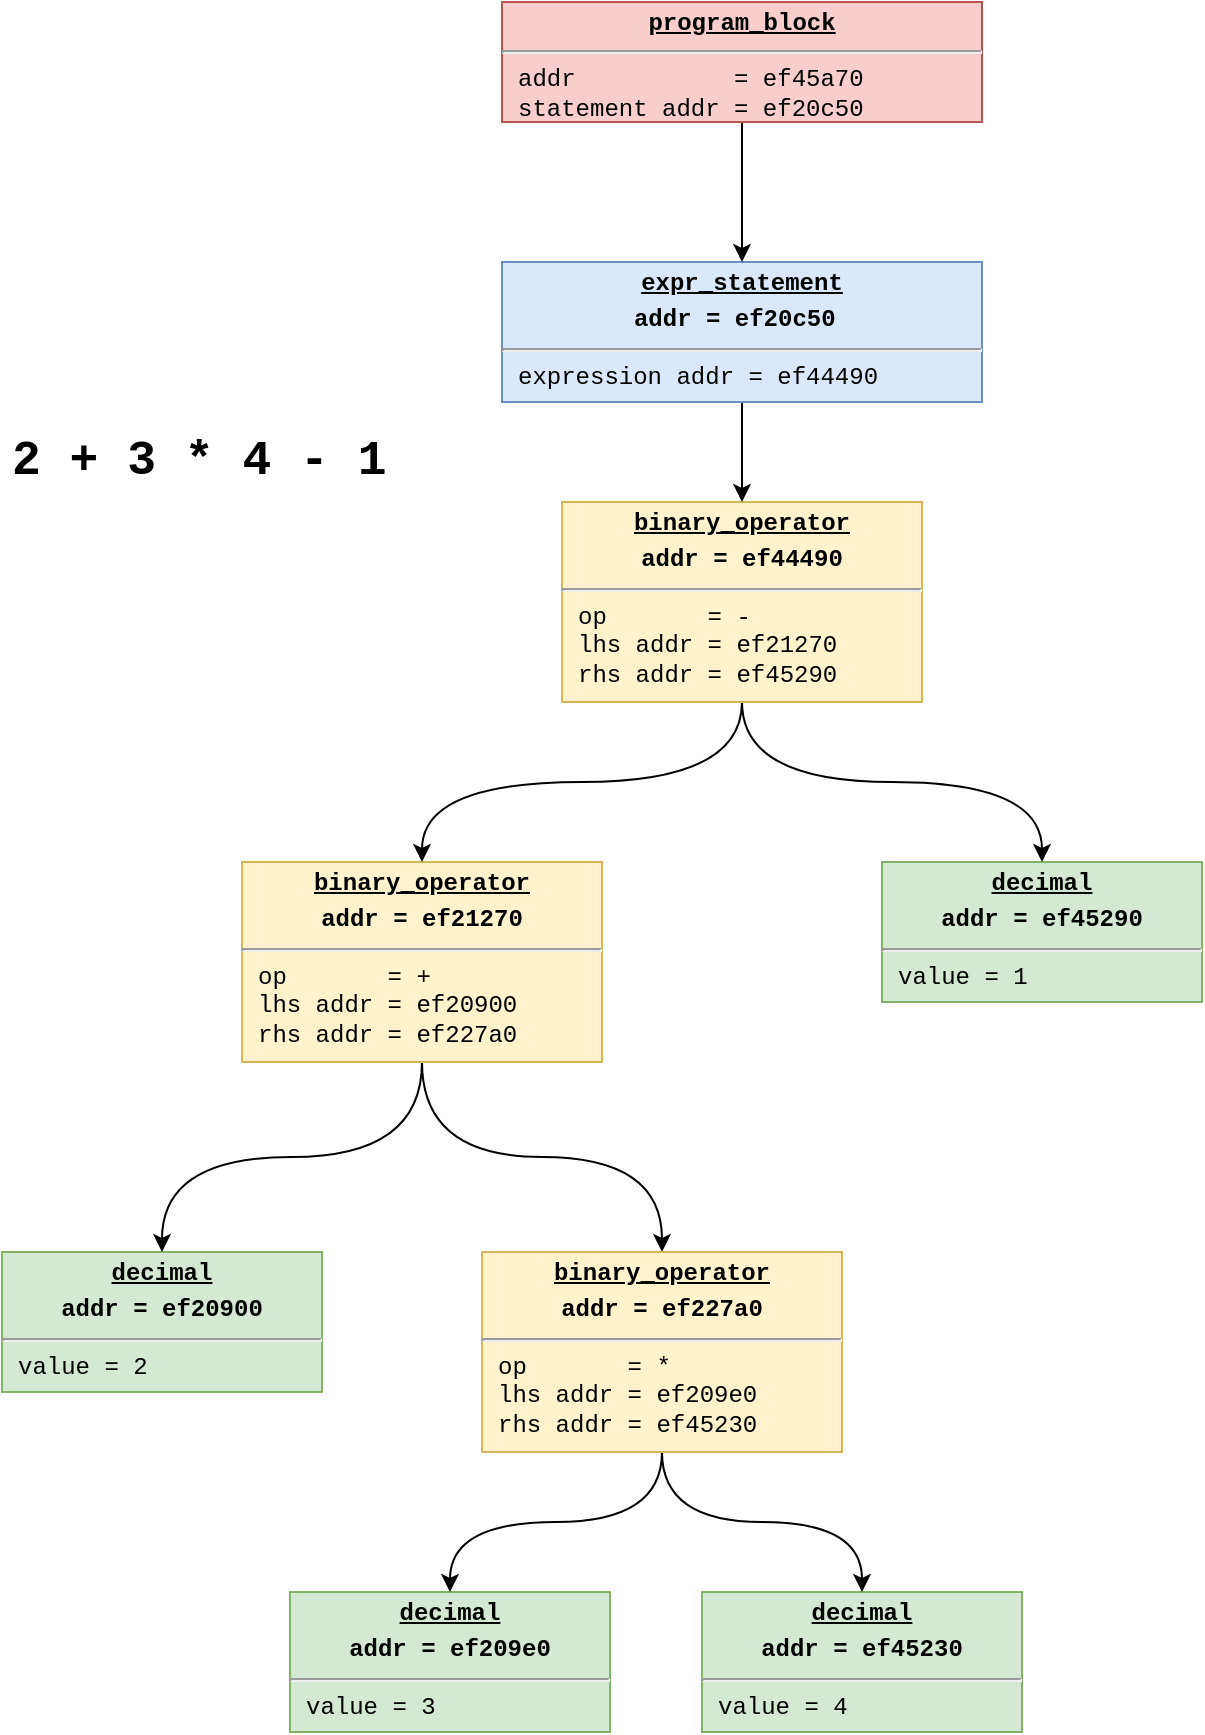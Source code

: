 <mxfile version="12.9.6" type="google"><diagram id="rIAuhGTPijC8UMZ45whV" name="Page-1"><mxGraphModel dx="1422" dy="1914" grid="1" gridSize="10" guides="1" tooltips="1" connect="1" arrows="1" fold="1" page="1" pageScale="1" pageWidth="827" pageHeight="1169" math="0" shadow="0"><root><mxCell id="0"/><mxCell id="1" parent="0"/><mxCell id="TsCh6DGBr1gXXjXZd8Ld-3" value="&lt;p style=&quot;margin: 0px ; margin-top: 4px ; text-align: center ; text-decoration: underline&quot;&gt;&lt;b&gt;decimal&lt;/b&gt;&lt;/p&gt;&lt;p style=&quot;margin: 4px 0px 0px ; text-align: center&quot;&gt;&lt;span style=&quot;text-align: left&quot;&gt;&lt;b&gt;addr = ef20900&lt;/b&gt;&lt;/span&gt;&lt;b&gt;&lt;br&gt;&lt;/b&gt;&lt;/p&gt;&lt;hr&gt;&lt;p style=&quot;margin: 0px ; margin-left: 8px&quot;&gt;value = 2&lt;br&gt;&lt;br&gt;&lt;/p&gt;" style="verticalAlign=top;align=left;overflow=fill;fontSize=12;fontFamily=Courier New;html=1;fillColor=#d5e8d4;strokeColor=#82b366;" vertex="1" parent="1"><mxGeometry x="220" y="415" width="160" height="70" as="geometry"/></mxCell><mxCell id="TsCh6DGBr1gXXjXZd8Ld-4" value="&lt;p style=&quot;margin: 0px ; margin-top: 4px ; text-align: center ; text-decoration: underline&quot;&gt;&lt;b&gt;decimal&lt;/b&gt;&lt;/p&gt;&lt;p style=&quot;margin: 4px 0px 0px ; text-align: center&quot;&gt;&lt;span style=&quot;text-align: left&quot;&gt;&lt;b&gt;addr = ef209e0&lt;/b&gt;&lt;/span&gt;&lt;b&gt;&lt;br&gt;&lt;/b&gt;&lt;/p&gt;&lt;hr&gt;&lt;p style=&quot;margin: 0px ; margin-left: 8px&quot;&gt;value = 3&lt;br&gt;&lt;/p&gt;" style="verticalAlign=top;align=left;overflow=fill;fontSize=12;fontFamily=Courier New;html=1;fillColor=#d5e8d4;strokeColor=#82b366;" vertex="1" parent="1"><mxGeometry x="364" y="585" width="160" height="70" as="geometry"/></mxCell><mxCell id="TsCh6DGBr1gXXjXZd8Ld-13" style="edgeStyle=orthogonalEdgeStyle;curved=1;orthogonalLoop=1;jettySize=auto;html=1;entryX=0.5;entryY=0;entryDx=0;entryDy=0;fontFamily=Courier New;exitX=0.5;exitY=1;exitDx=0;exitDy=0;" edge="1" parent="1" source="TsCh6DGBr1gXXjXZd8Ld-5" target="TsCh6DGBr1gXXjXZd8Ld-3"><mxGeometry relative="1" as="geometry"/></mxCell><mxCell id="TsCh6DGBr1gXXjXZd8Ld-14" style="edgeStyle=orthogonalEdgeStyle;curved=1;orthogonalLoop=1;jettySize=auto;html=1;fontFamily=Courier New;exitX=0.5;exitY=1;exitDx=0;exitDy=0;entryX=0.5;entryY=0;entryDx=0;entryDy=0;" edge="1" parent="1" source="TsCh6DGBr1gXXjXZd8Ld-5" target="TsCh6DGBr1gXXjXZd8Ld-9"><mxGeometry relative="1" as="geometry"><mxPoint x="460" y="380" as="targetPoint"/></mxGeometry></mxCell><mxCell id="TsCh6DGBr1gXXjXZd8Ld-5" value="&lt;p style=&quot;margin: 0px ; margin-top: 4px ; text-align: center ; text-decoration: underline&quot;&gt;&lt;b&gt;binary_operator&lt;/b&gt;&lt;/p&gt;&lt;p style=&quot;margin: 4px 0px 0px ; text-align: center&quot;&gt;&lt;span style=&quot;text-align: left&quot;&gt;&lt;b&gt;addr = ef21270&lt;/b&gt;&lt;/span&gt;&lt;br&gt;&lt;/p&gt;&lt;hr&gt;&lt;p style=&quot;margin: 0px ; margin-left: 8px&quot;&gt;op&amp;nbsp; &amp;nbsp; &amp;nbsp; &amp;nbsp;= +&lt;br&gt;lhs addr = ef20900&lt;br&gt;&lt;/p&gt;&lt;p style=&quot;margin: 0px ; margin-left: 8px&quot;&gt;rhs addr = ef227a0&lt;/p&gt;&lt;p style=&quot;margin: 0px ; margin-left: 8px&quot;&gt;&lt;br&gt;&lt;/p&gt;" style="verticalAlign=top;align=left;overflow=fill;fontSize=12;fontFamily=Courier New;html=1;fillColor=#fff2cc;strokeColor=#d6b656;" vertex="1" parent="1"><mxGeometry x="340" y="220" width="180" height="100" as="geometry"/></mxCell><mxCell id="TsCh6DGBr1gXXjXZd8Ld-8" value="&lt;p style=&quot;margin: 0px ; margin-top: 4px ; text-align: center ; text-decoration: underline&quot;&gt;&lt;b&gt;decimal&lt;/b&gt;&lt;/p&gt;&lt;p style=&quot;margin: 4px 0px 0px ; text-align: center&quot;&gt;&lt;span style=&quot;text-align: left&quot;&gt;&lt;b&gt;addr = ef45230&lt;/b&gt;&lt;/span&gt;&lt;b&gt;&lt;br&gt;&lt;/b&gt;&lt;/p&gt;&lt;hr&gt;&lt;p style=&quot;margin: 0px ; margin-left: 8px&quot;&gt;value = 4&lt;br&gt;&lt;/p&gt;" style="verticalAlign=top;align=left;overflow=fill;fontSize=12;fontFamily=Courier New;html=1;fillColor=#d5e8d4;strokeColor=#82b366;" vertex="1" parent="1"><mxGeometry x="570" y="585" width="160" height="70" as="geometry"/></mxCell><mxCell id="TsCh6DGBr1gXXjXZd8Ld-11" style="edgeStyle=orthogonalEdgeStyle;curved=1;orthogonalLoop=1;jettySize=auto;html=1;entryX=0.5;entryY=0;entryDx=0;entryDy=0;fontFamily=Courier New;" edge="1" parent="1" source="TsCh6DGBr1gXXjXZd8Ld-9" target="TsCh6DGBr1gXXjXZd8Ld-4"><mxGeometry relative="1" as="geometry"/></mxCell><mxCell id="TsCh6DGBr1gXXjXZd8Ld-12" style="edgeStyle=orthogonalEdgeStyle;curved=1;orthogonalLoop=1;jettySize=auto;html=1;entryX=0.5;entryY=0;entryDx=0;entryDy=0;fontFamily=Courier New;" edge="1" parent="1" source="TsCh6DGBr1gXXjXZd8Ld-9" target="TsCh6DGBr1gXXjXZd8Ld-8"><mxGeometry relative="1" as="geometry"/></mxCell><mxCell id="TsCh6DGBr1gXXjXZd8Ld-9" value="&lt;p style=&quot;margin: 0px ; margin-top: 4px ; text-align: center ; text-decoration: underline&quot;&gt;&lt;b&gt;binary_operator&lt;/b&gt;&lt;/p&gt;&lt;p style=&quot;margin: 4px 0px 0px ; text-align: center&quot;&gt;&lt;span style=&quot;text-align: left&quot;&gt;&lt;b&gt;addr = ef227a0&lt;/b&gt;&lt;/span&gt;&lt;b&gt;&lt;br&gt;&lt;/b&gt;&lt;/p&gt;&lt;hr&gt;&lt;p style=&quot;margin: 0px ; margin-left: 8px&quot;&gt;op&amp;nbsp; &amp;nbsp; &amp;nbsp; &amp;nbsp;= *&lt;br&gt;lhs addr = ef209e0&lt;br&gt;&lt;/p&gt;&lt;p style=&quot;margin: 0px ; margin-left: 8px&quot;&gt;rhs addr = ef45230&lt;/p&gt;" style="verticalAlign=top;align=left;overflow=fill;fontSize=12;fontFamily=Courier New;html=1;fillColor=#fff2cc;strokeColor=#d6b656;" vertex="1" parent="1"><mxGeometry x="460" y="415" width="180" height="100" as="geometry"/></mxCell><mxCell id="TsCh6DGBr1gXXjXZd8Ld-10" value="&lt;h1&gt;2 + 3 * 4 - 1&lt;/h1&gt;" style="text;html=1;strokeColor=none;fillColor=none;spacing=5;spacingTop=-20;whiteSpace=wrap;overflow=hidden;rounded=0;fontFamily=Courier New;align=left;" vertex="1" parent="1"><mxGeometry x="220" width="220" height="40" as="geometry"/></mxCell><mxCell id="TsCh6DGBr1gXXjXZd8Ld-15" value="&lt;p style=&quot;margin: 0px ; margin-top: 4px ; text-align: center ; text-decoration: underline&quot;&gt;&lt;b&gt;decimal&lt;/b&gt;&lt;/p&gt;&lt;p style=&quot;margin: 4px 0px 0px ; text-align: center&quot;&gt;&lt;span style=&quot;text-align: left&quot;&gt;&lt;b&gt;addr = ef45290&lt;/b&gt;&lt;/span&gt;&lt;b&gt;&lt;br&gt;&lt;/b&gt;&lt;/p&gt;&lt;hr&gt;&lt;p style=&quot;margin: 0px ; margin-left: 8px&quot;&gt;value = 1&lt;br&gt;&lt;/p&gt;" style="verticalAlign=top;align=left;overflow=fill;fontSize=12;fontFamily=Courier New;html=1;fillColor=#d5e8d4;strokeColor=#82b366;" vertex="1" parent="1"><mxGeometry x="660" y="220" width="160" height="70" as="geometry"/></mxCell><mxCell id="TsCh6DGBr1gXXjXZd8Ld-17" style="edgeStyle=orthogonalEdgeStyle;curved=1;orthogonalLoop=1;jettySize=auto;html=1;entryX=0.5;entryY=0;entryDx=0;entryDy=0;fontFamily=Courier New;" edge="1" parent="1" source="TsCh6DGBr1gXXjXZd8Ld-16" target="TsCh6DGBr1gXXjXZd8Ld-5"><mxGeometry relative="1" as="geometry"/></mxCell><mxCell id="TsCh6DGBr1gXXjXZd8Ld-18" style="edgeStyle=orthogonalEdgeStyle;curved=1;orthogonalLoop=1;jettySize=auto;html=1;entryX=0.5;entryY=0;entryDx=0;entryDy=0;fontFamily=Courier New;" edge="1" parent="1" source="TsCh6DGBr1gXXjXZd8Ld-16" target="TsCh6DGBr1gXXjXZd8Ld-15"><mxGeometry relative="1" as="geometry"/></mxCell><mxCell id="TsCh6DGBr1gXXjXZd8Ld-16" value="&lt;p style=&quot;margin: 0px ; margin-top: 4px ; text-align: center ; text-decoration: underline&quot;&gt;&lt;b&gt;binary_operator&lt;/b&gt;&lt;/p&gt;&lt;p style=&quot;margin: 4px 0px 0px ; text-align: center&quot;&gt;&lt;span style=&quot;text-align: left&quot;&gt;&lt;b&gt;addr = ef44490&lt;/b&gt;&lt;/span&gt;&lt;b&gt;&lt;br&gt;&lt;/b&gt;&lt;/p&gt;&lt;hr&gt;&lt;p style=&quot;margin: 0px ; margin-left: 8px&quot;&gt;op&amp;nbsp; &amp;nbsp; &amp;nbsp; &amp;nbsp;= -&lt;br&gt;lhs addr = ef21270&lt;br&gt;&lt;/p&gt;&lt;p style=&quot;margin: 0px ; margin-left: 8px&quot;&gt;rhs addr = ef45290&lt;/p&gt;" style="verticalAlign=top;align=left;overflow=fill;fontSize=12;fontFamily=Courier New;html=1;fillColor=#fff2cc;strokeColor=#d6b656;" vertex="1" parent="1"><mxGeometry x="500" y="40" width="180" height="100" as="geometry"/></mxCell><mxCell id="TsCh6DGBr1gXXjXZd8Ld-22" style="edgeStyle=orthogonalEdgeStyle;curved=1;orthogonalLoop=1;jettySize=auto;html=1;entryX=0.5;entryY=0;entryDx=0;entryDy=0;fontFamily=Courier New;" edge="1" parent="1" source="TsCh6DGBr1gXXjXZd8Ld-19" target="TsCh6DGBr1gXXjXZd8Ld-16"><mxGeometry relative="1" as="geometry"/></mxCell><mxCell id="TsCh6DGBr1gXXjXZd8Ld-19" value="&lt;p style=&quot;margin: 0px ; margin-top: 4px ; text-align: center ; text-decoration: underline&quot;&gt;&lt;b&gt;expr_statement&lt;/b&gt;&lt;/p&gt;&lt;p style=&quot;margin: 4px 0px 0px ; text-align: center&quot;&gt;&lt;span style=&quot;text-align: left&quot;&gt;&lt;b&gt;addr = ef20c50&amp;nbsp;&lt;/b&gt;&lt;/span&gt;&lt;b&gt;&lt;br&gt;&lt;/b&gt;&lt;/p&gt;&lt;hr&gt;&lt;p style=&quot;margin: 0px ; margin-left: 8px&quot;&gt;&lt;span&gt;expression addr = ef44490&lt;/span&gt;&lt;br&gt;&lt;/p&gt;" style="verticalAlign=top;align=left;overflow=fill;fontSize=12;fontFamily=Courier New;html=1;fillColor=#dae8fc;strokeColor=#6c8ebf;" vertex="1" parent="1"><mxGeometry x="470" y="-80" width="240" height="70" as="geometry"/></mxCell><mxCell id="TsCh6DGBr1gXXjXZd8Ld-23" style="edgeStyle=orthogonalEdgeStyle;curved=1;orthogonalLoop=1;jettySize=auto;html=1;entryX=0.5;entryY=0;entryDx=0;entryDy=0;fontFamily=Courier New;" edge="1" parent="1" source="TsCh6DGBr1gXXjXZd8Ld-20" target="TsCh6DGBr1gXXjXZd8Ld-19"><mxGeometry relative="1" as="geometry"/></mxCell><mxCell id="TsCh6DGBr1gXXjXZd8Ld-20" value="&lt;p style=&quot;margin: 0px ; margin-top: 4px ; text-align: center ; text-decoration: underline&quot;&gt;&lt;b&gt;program_block&lt;/b&gt;&lt;/p&gt;&lt;hr&gt;&lt;p style=&quot;margin: 0px ; margin-left: 8px&quot;&gt;addr&amp;nbsp; &amp;nbsp; &amp;nbsp; &amp;nbsp; &amp;nbsp; &amp;nbsp;= ef45a70&lt;/p&gt;&lt;p style=&quot;margin: 0px ; margin-left: 8px&quot;&gt;statement addr = ef20c50&lt;/p&gt;" style="verticalAlign=top;align=left;overflow=fill;fontSize=12;fontFamily=Courier New;html=1;fillColor=#f8cecc;strokeColor=#b85450;" vertex="1" parent="1"><mxGeometry x="470" y="-210" width="240" height="60" as="geometry"/></mxCell></root></mxGraphModel></diagram></mxfile>